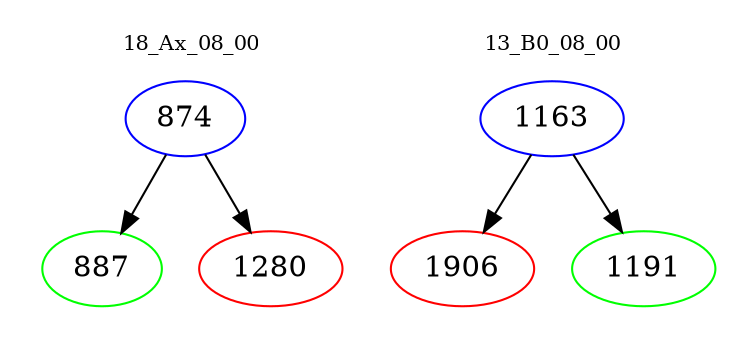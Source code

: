 digraph{
subgraph cluster_0 {
color = white
label = "18_Ax_08_00";
fontsize=10;
T0_874 [label="874", color="blue"]
T0_874 -> T0_887 [color="black"]
T0_887 [label="887", color="green"]
T0_874 -> T0_1280 [color="black"]
T0_1280 [label="1280", color="red"]
}
subgraph cluster_1 {
color = white
label = "13_B0_08_00";
fontsize=10;
T1_1163 [label="1163", color="blue"]
T1_1163 -> T1_1906 [color="black"]
T1_1906 [label="1906", color="red"]
T1_1163 -> T1_1191 [color="black"]
T1_1191 [label="1191", color="green"]
}
}
